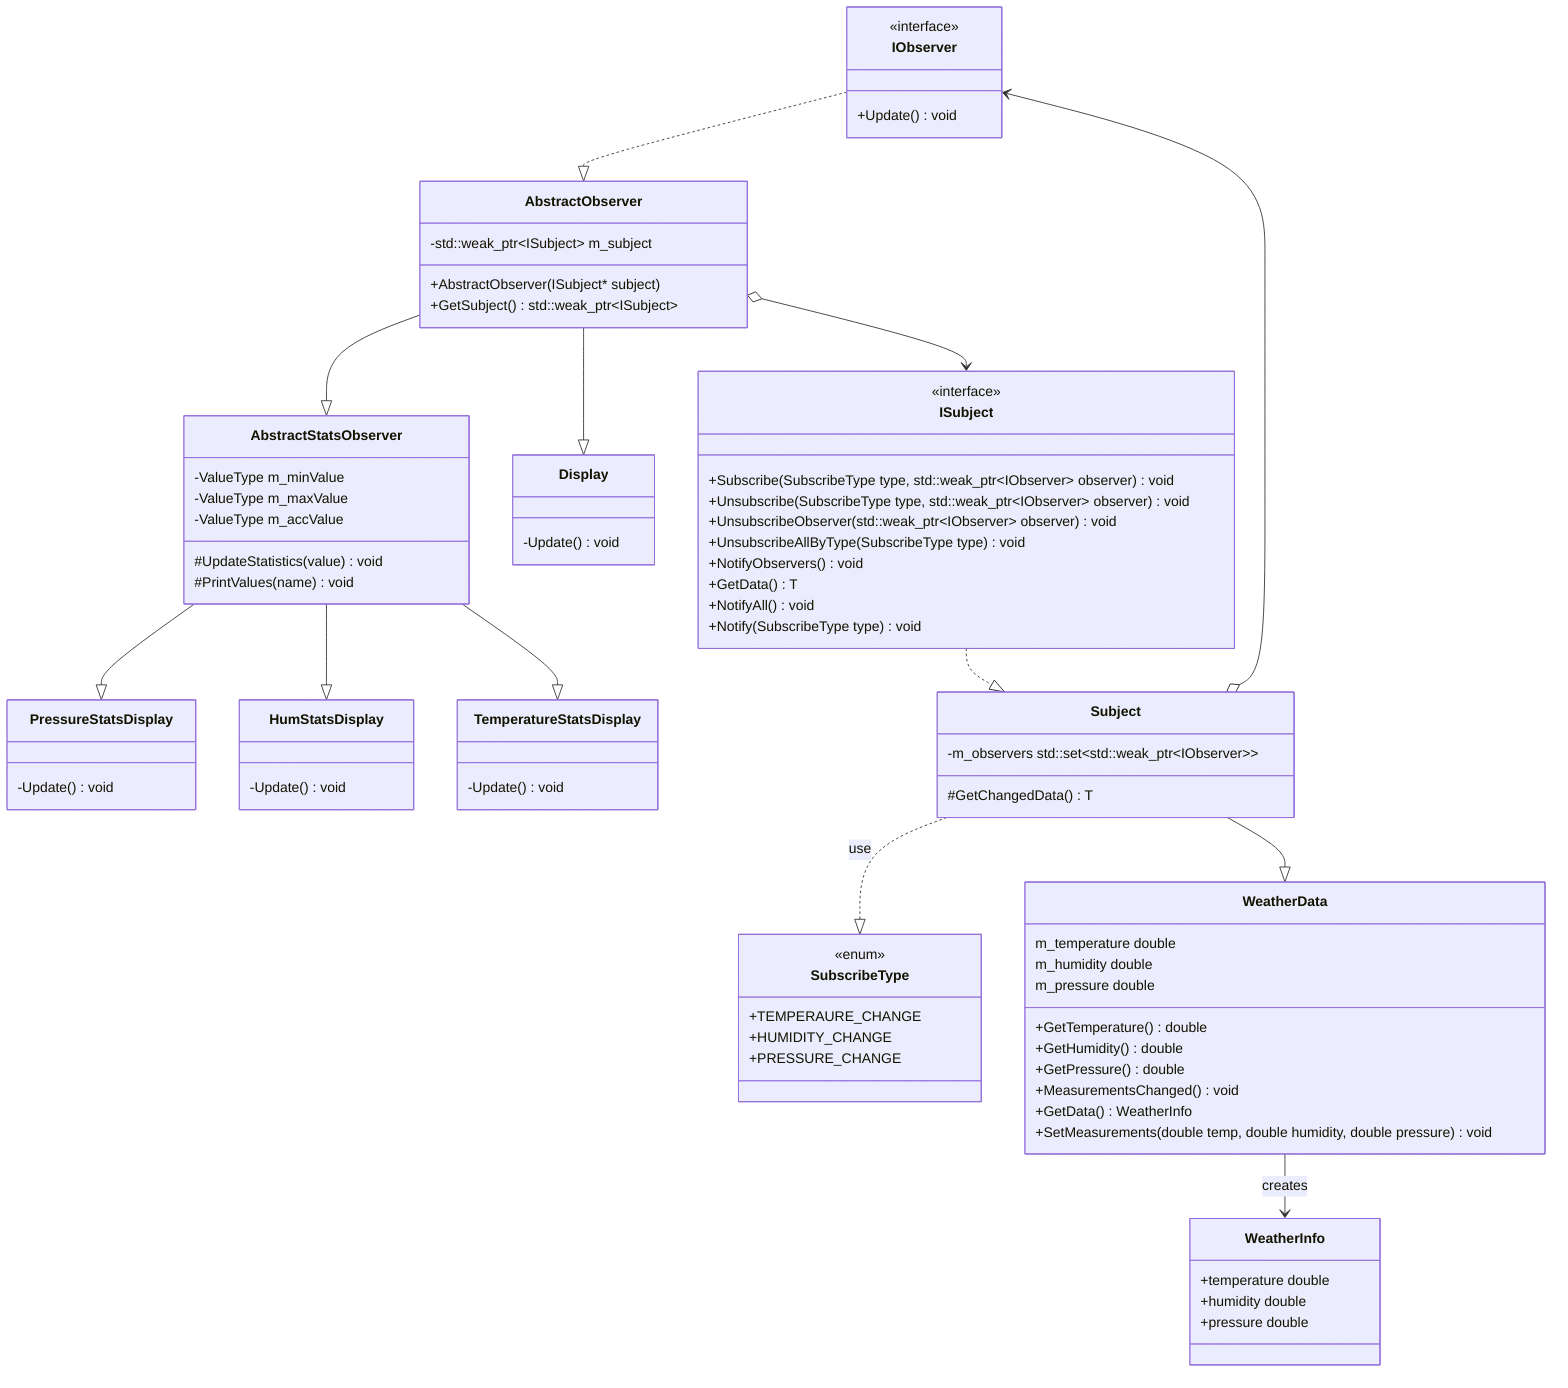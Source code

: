 classDiagram
  direction TB

  class SubscribeType {
    <<enum>>
    +TEMPERAURE_CHANGE
    +HUMIDITY_CHANGE
    +PRESSURE_CHANGE
  }

  class IObserver {
    <<interface>>
    +Update() void
  }

  class AbstractObserver {
    +AbstractObserver(ISubject* subject)
    +GetSubject() std::weak_ptr~ISubject~
    -std::weak_ptr~ISubject~ m_subject
  }

  class AbstractStatsObserver {
    #UpdateStatistics(value) void
    #PrintValues(name) void
    -ValueType m_minValue
    -ValueType m_maxValue
    -ValueType m_accValue
  }

  class Display {
    -Update() void
  }

  class PressureStatsDisplay {
    -Update() void
  }
  class HumStatsDisplay {
    -Update() void
  }

  class TemperatureStatsDisplay {
    -Update() void
  }

  IObserver ..|> AbstractObserver
  AbstractObserver --|> AbstractStatsObserver
  AbstractObserver --|> Display
  AbstractStatsObserver --|> PressureStatsDisplay
  AbstractStatsObserver --|> HumStatsDisplay
  AbstractStatsObserver --|> TemperatureStatsDisplay

  AbstractObserver o--> ISubject

  class ISubject {
    <<interface>>
    +Subscribe(SubscribeType type, std::weak_ptr~IObserver~ observer) void
    +Unsubscribe(SubscribeType type, std::weak_ptr~IObserver~ observer) void
    +UnsubscribeObserver(std::weak_ptr~IObserver~ observer) void
    +UnsubscribeAllByType(SubscribeType type) void
    +NotifyObservers() void
    +GetData() T

    +NotifyAll() void
    +Notify(SubscribeType type) void
  }

  class Subject {
    #GetChangedData() T
    -m_observers std::set~std::weak_ptr~IObserver~~
  }

  class WeatherData {
    +GetTemperature() double
    +GetHumidity() double
    +GetPressure() double
    +MeasurementsChanged() void
    +GetData() WeatherInfo

    +SetMeasurements(double temp, double humidity, double pressure) void

    m_temperature double 
    m_humidity double 
    m_pressure double 
  }

  ISubject ..|> Subject
  Subject ..|> SubscribeType : use
  Subject --|> WeatherData

  Subject o--> IObserver
  WeatherData --> WeatherInfo : creates

  class WeatherInfo {
    +temperature double 
    +humidity double 
    +pressure double 
  }